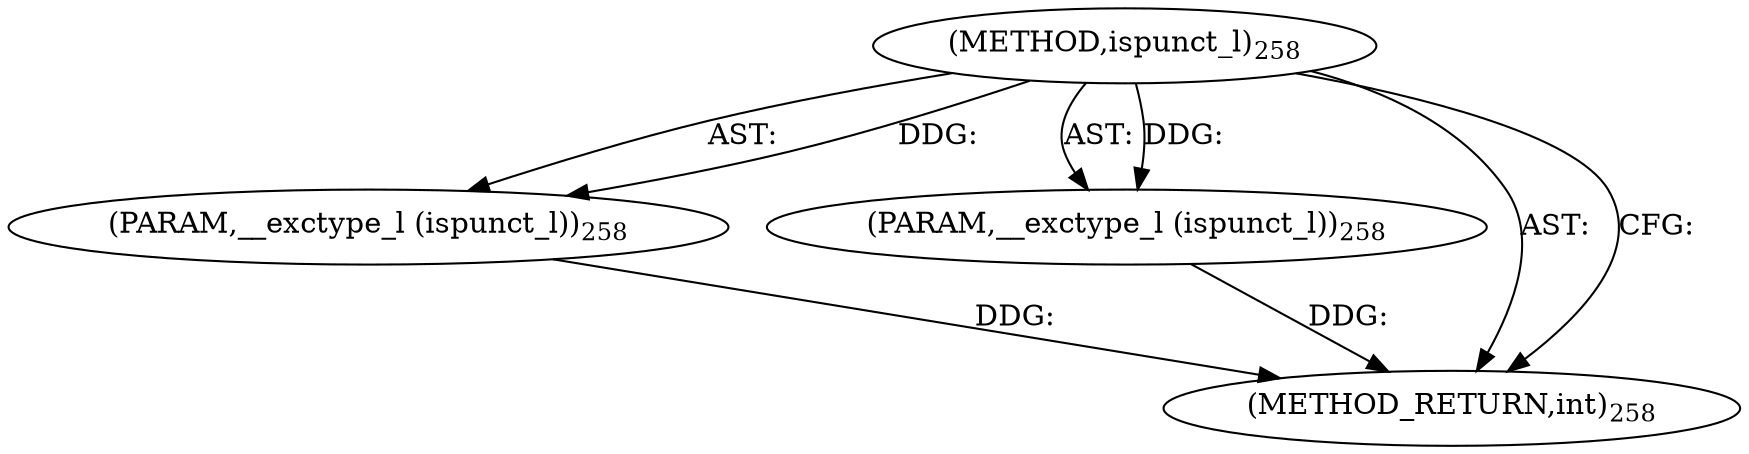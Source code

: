 digraph "ispunct_l" {  
"3038" [label = <(METHOD,ispunct_l)<SUB>258</SUB>> ]
"3039" [label = <(PARAM,__exctype_l (ispunct_l))<SUB>258</SUB>> ]
"3040" [label = <(PARAM,__exctype_l (ispunct_l))<SUB>258</SUB>> ]
"3041" [label = <(METHOD_RETURN,int)<SUB>258</SUB>> ]
  "3038" -> "3039"  [ label = "AST: "] 
  "3038" -> "3040"  [ label = "AST: "] 
  "3038" -> "3041"  [ label = "AST: "] 
  "3038" -> "3041"  [ label = "CFG: "] 
  "3039" -> "3041"  [ label = "DDG: "] 
  "3040" -> "3041"  [ label = "DDG: "] 
  "3038" -> "3039"  [ label = "DDG: "] 
  "3038" -> "3040"  [ label = "DDG: "] 
}
